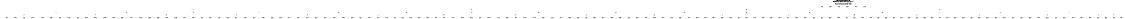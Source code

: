 # Network structure generated by ABC

digraph network {
size = "7.5,10";
center = true;
edge [dir = back];

{
  node [shape = plaintext];
  edge [style = invis];
  LevelTitle1 [label=""];
  LevelTitle2 [label=""];
  Level4 [label = ""];
  Level3 [label = ""];
  Level2 [label = ""];
  Level1 [label = ""];
  Level0 [label = ""];
  LevelTitle1 ->  LevelTitle2 ->  Level4 ->  Level3 ->  Level2 ->  Level1 ->  Level0;
}

{
  rank = same;
  LevelTitle1;
  title1 [shape=plaintext,
          fontsize=20,
          fontname = "Times-Roman",
          label="Network structure visualized by ABC\nBenchmark \"top\". Time was Wed Oct 16 16:07:34 2024. "
         ];
}

{
  rank = same;
  LevelTitle2;
  title2 [shape=plaintext,
          fontsize=18,
          fontname = "Times-Roman",
          label="The network contains 38 logic nodes and 0 latches.\n"
         ];
}

{
  rank = same;
  Level4;
  Node133 [label = "pv138_3_", shape = invtriangle, color = coral, fillcolor = coral];
  Node134 [label = "pv138_2_", shape = invtriangle, color = coral, fillcolor = coral];
  Node135 [label = "pv138_1_", shape = invtriangle, color = coral, fillcolor = coral];
  Node136 [label = "pv138_0_", shape = invtriangle, color = coral, fillcolor = coral];
  Node137 [label = "pv134_1_", shape = invtriangle, color = coral, fillcolor = coral];
  Node138 [label = "pv134_0_", shape = invtriangle, color = coral, fillcolor = coral];
}

{
  rank = same;
  Level3;
  Node140 [label = "140\n", shape = ellipse];
  Node149 [label = "149\n", shape = ellipse];
  Node158 [label = "158\n", shape = ellipse];
  Node167 [label = "167\n", shape = ellipse];
}

{
  rank = same;
  Level2;
  Node141 [label = "141\n", shape = ellipse];
  Node143 [label = "143\n", shape = ellipse];
  Node145 [label = "145\n", shape = ellipse];
  Node147 [label = "147\n", shape = ellipse];
  Node150 [label = "150\n", shape = ellipse];
  Node152 [label = "152\n", shape = ellipse];
  Node154 [label = "154\n", shape = ellipse];
  Node156 [label = "156\n", shape = ellipse];
  Node159 [label = "159\n", shape = ellipse];
  Node161 [label = "161\n", shape = ellipse];
  Node163 [label = "163\n", shape = ellipse];
  Node165 [label = "165\n", shape = ellipse];
  Node168 [label = "168\n", shape = ellipse];
  Node170 [label = "170\n", shape = ellipse];
  Node172 [label = "172\n", shape = ellipse];
  Node174 [label = "174\n", shape = ellipse];
}

{
  rank = same;
  Level1;
  Node142 [label = "142\n", shape = ellipse];
  Node144 [label = "144\n", shape = ellipse];
  Node146 [label = "146\n", shape = ellipse];
  Node148 [label = "148\n", shape = ellipse];
  Node151 [label = "151\n", shape = ellipse];
  Node153 [label = "153\n", shape = ellipse];
  Node155 [label = "155\n", shape = ellipse];
  Node157 [label = "157\n", shape = ellipse];
  Node160 [label = "160\n", shape = ellipse];
  Node162 [label = "162\n", shape = ellipse];
  Node164 [label = "164\n", shape = ellipse];
  Node166 [label = "166\n", shape = ellipse];
  Node169 [label = "169\n", shape = ellipse];
  Node171 [label = "171\n", shape = ellipse];
  Node173 [label = "173\n", shape = ellipse];
  Node175 [label = "175\n", shape = ellipse];
  Node176 [label = "176\n", shape = ellipse];
  Node177 [label = "177\n", shape = ellipse];
}

{
  rank = same;
  Level0;
  Node1 [label = "pv28_20_", shape = triangle, color = coral, fillcolor = coral];
  Node2 [label = "pv56_12_", shape = triangle, color = coral, fillcolor = coral];
  Node3 [label = "pv56_23_", shape = triangle, color = coral, fillcolor = coral];
  Node4 [label = "pv88_6_", shape = triangle, color = coral, fillcolor = coral];
  Node5 [label = "pv88_19_", shape = triangle, color = coral, fillcolor = coral];
  Node6 [label = "pv120_16_", shape = triangle, color = coral, fillcolor = coral];
  Node7 [label = "pv120_29_", shape = triangle, color = coral, fillcolor = coral];
  Node8 [label = "pv28_10_", shape = triangle, color = coral, fillcolor = coral];
  Node9 [label = "pv56_13_", shape = triangle, color = coral, fillcolor = coral];
  Node10 [label = "pv56_22_", shape = triangle, color = coral, fillcolor = coral];
  Node11 [label = "pv88_7_", shape = triangle, color = coral, fillcolor = coral];
  Node12 [label = "pv88_29_", shape = triangle, color = coral, fillcolor = coral];
  Node13 [label = "pv120_15_", shape = triangle, color = coral, fillcolor = coral];
  Node14 [label = "pv56_14_", shape = triangle, color = coral, fillcolor = coral];
  Node15 [label = "pv56_25_", shape = triangle, color = coral, fillcolor = coral];
  Node16 [label = "pv88_8_", shape = triangle, color = coral, fillcolor = coral];
  Node17 [label = "pv88_17_", shape = triangle, color = coral, fillcolor = coral];
  Node18 [label = "pv88_28_", shape = triangle, color = coral, fillcolor = coral];
  Node19 [label = "pv120_18_", shape = triangle, color = coral, fillcolor = coral];
  Node20 [label = "pv56_15_", shape = triangle, color = coral, fillcolor = coral];
  Node21 [label = "pv56_24_", shape = triangle, color = coral, fillcolor = coral];
  Node22 [label = "pv88_9_", shape = triangle, color = coral, fillcolor = coral];
  Node23 [label = "pv88_18_", shape = triangle, color = coral, fillcolor = coral];
  Node24 [label = "pv88_27_", shape = triangle, color = coral, fillcolor = coral];
  Node25 [label = "pv120_17_", shape = triangle, color = coral, fillcolor = coral];
  Node26 [label = "pv88_2_", shape = triangle, color = coral, fillcolor = coral];
  Node27 [label = "pv88_15_", shape = triangle, color = coral, fillcolor = coral];
  Node28 [label = "pv88_26_", shape = triangle, color = coral, fillcolor = coral];
  Node29 [label = "pv120_12_", shape = triangle, color = coral, fillcolor = coral];
  Node30 [label = "pv88_3_", shape = triangle, color = coral, fillcolor = coral];
  Node31 [label = "pv88_16_", shape = triangle, color = coral, fillcolor = coral];
  Node32 [label = "pv88_25_", shape = triangle, color = coral, fillcolor = coral];
  Node33 [label = "pv120_11_", shape = triangle, color = coral, fillcolor = coral];
  Node34 [label = "pv56_10_", shape = triangle, color = coral, fillcolor = coral];
  Node35 [label = "pv56_21_", shape = triangle, color = coral, fillcolor = coral];
  Node36 [label = "pv88_4_", shape = triangle, color = coral, fillcolor = coral];
  Node37 [label = "pv88_13_", shape = triangle, color = coral, fillcolor = coral];
  Node38 [label = "pv88_24_", shape = triangle, color = coral, fillcolor = coral];
  Node39 [label = "pv120_14_", shape = triangle, color = coral, fillcolor = coral];
  Node40 [label = "pv126_5_", shape = triangle, color = coral, fillcolor = coral];
  Node41 [label = "pv56_11_", shape = triangle, color = coral, fillcolor = coral];
  Node42 [label = "pv56_20_", shape = triangle, color = coral, fillcolor = coral];
  Node43 [label = "pv88_5_", shape = triangle, color = coral, fillcolor = coral];
  Node44 [label = "pv88_14_", shape = triangle, color = coral, fillcolor = coral];
  Node45 [label = "pv88_23_", shape = triangle, color = coral, fillcolor = coral];
  Node46 [label = "pv120_13_", shape = triangle, color = coral, fillcolor = coral];
  Node47 [label = "pv28_8_", shape = triangle, color = coral, fillcolor = coral];
  Node48 [label = "pv56_5_", shape = triangle, color = coral, fillcolor = coral];
  Node49 [label = "pv88_11_", shape = triangle, color = coral, fillcolor = coral];
  Node50 [label = "pv88_22_", shape = triangle, color = coral, fillcolor = coral];
  Node51 [label = "pv120_5_", shape = triangle, color = coral, fillcolor = coral];
  Node52 [label = "pv132_0_", shape = triangle, color = coral, fillcolor = coral];
  Node53 [label = "pv28_9_", shape = triangle, color = coral, fillcolor = coral];
  Node54 [label = "pv56_4_", shape = triangle, color = coral, fillcolor = coral];
  Node55 [label = "pv88_12_", shape = triangle, color = coral, fillcolor = coral];
  Node56 [label = "pv88_21_", shape = triangle, color = coral, fillcolor = coral];
  Node57 [label = "pv120_6_", shape = triangle, color = coral, fillcolor = coral];
  Node58 [label = "pv28_6_", shape = triangle, color = coral, fillcolor = coral];
  Node59 [label = "pv56_7_", shape = triangle, color = coral, fillcolor = coral];
  Node60 [label = "pv88_20_", shape = triangle, color = coral, fillcolor = coral];
  Node61 [label = "pv120_3_", shape = triangle, color = coral, fillcolor = coral];
  Node62 [label = "pv120_10_", shape = triangle, color = coral, fillcolor = coral];
  Node63 [label = "pv28_7_", shape = triangle, color = coral, fillcolor = coral];
  Node64 [label = "pv56_6_", shape = triangle, color = coral, fillcolor = coral];
  Node65 [label = "pv88_10_", shape = triangle, color = coral, fillcolor = coral];
  Node66 [label = "pv120_4_", shape = triangle, color = coral, fillcolor = coral];
  Node67 [label = "pv28_4_", shape = triangle, color = coral, fillcolor = coral];
  Node68 [label = "pv56_9_", shape = triangle, color = coral, fillcolor = coral];
  Node69 [label = "pv120_1_", shape = triangle, color = coral, fillcolor = coral];
  Node70 [label = "pv28_5_", shape = triangle, color = coral, fillcolor = coral];
  Node71 [label = "pv56_8_", shape = triangle, color = coral, fillcolor = coral];
  Node72 [label = "pv120_2_", shape = triangle, color = coral, fillcolor = coral];
  Node73 [label = "pv28_2_", shape = triangle, color = coral, fillcolor = coral];
  Node74 [label = "pv28_3_", shape = triangle, color = coral, fillcolor = coral];
  Node75 [label = "pv120_0_", shape = triangle, color = coral, fillcolor = coral];
  Node76 [label = "pv28_0_", shape = triangle, color = coral, fillcolor = coral];
  Node77 [label = "pv28_1_", shape = triangle, color = coral, fillcolor = coral];
  Node78 [label = "pv132_5_", shape = triangle, color = coral, fillcolor = coral];
  Node79 [label = "pv56_1_", shape = triangle, color = coral, fillcolor = coral];
  Node80 [label = "pv120_9_", shape = triangle, color = coral, fillcolor = coral];
  Node81 [label = "pv120_30_", shape = triangle, color = coral, fillcolor = coral];
  Node82 [label = "pv132_4_", shape = triangle, color = coral, fillcolor = coral];
  Node83 [label = "pv56_0_", shape = triangle, color = coral, fillcolor = coral];
  Node84 [label = "pv88_30_", shape = triangle, color = coral, fillcolor = coral];
  Node85 [label = "pv132_3_", shape = triangle, color = coral, fillcolor = coral];
  Node86 [label = "pv28_19_", shape = triangle, color = coral, fillcolor = coral];
  Node87 [label = "pv56_3_", shape = triangle, color = coral, fillcolor = coral];
  Node88 [label = "pv88_31_", shape = triangle, color = coral, fillcolor = coral];
  Node89 [label = "pv120_7_", shape = triangle, color = coral, fillcolor = coral];
  Node90 [label = "pv132_2_", shape = triangle, color = coral, fillcolor = coral];
  Node91 [label = "pv56_2_", shape = triangle, color = coral, fillcolor = coral];
  Node92 [label = "pv120_8_", shape = triangle, color = coral, fillcolor = coral];
  Node93 [label = "pv120_20_", shape = triangle, color = coral, fillcolor = coral];
  Node94 [label = "pv132_1_", shape = triangle, color = coral, fillcolor = coral];
  Node95 [label = "pv28_17_", shape = triangle, color = coral, fillcolor = coral];
  Node96 [label = "pv120_21_", shape = triangle, color = coral, fillcolor = coral];
  Node97 [label = "pv126_3_", shape = triangle, color = coral, fillcolor = coral];
  Node98 [label = "pv28_18_", shape = triangle, color = coral, fillcolor = coral];
  Node99 [label = "pv28_27_", shape = triangle, color = coral, fillcolor = coral];
  Node100 [label = "pv120_22_", shape = triangle, color = coral, fillcolor = coral];
  Node101 [label = "pv126_4_", shape = triangle, color = coral, fillcolor = coral];
  Node102 [label = "pv28_15_", shape = triangle, color = coral, fillcolor = coral];
  Node103 [label = "pv28_26_", shape = triangle, color = coral, fillcolor = coral];
  Node104 [label = "pv88_0_", shape = triangle, color = coral, fillcolor = coral];
  Node105 [label = "pv120_23_", shape = triangle, color = coral, fillcolor = coral];
  Node106 [label = "pv126_1_", shape = triangle, color = coral, fillcolor = coral];
  Node107 [label = "pv28_16_", shape = triangle, color = coral, fillcolor = coral];
  Node108 [label = "pv28_25_", shape = triangle, color = coral, fillcolor = coral];
  Node109 [label = "pv88_1_", shape = triangle, color = coral, fillcolor = coral];
  Node110 [label = "pv120_24_", shape = triangle, color = coral, fillcolor = coral];
  Node111 [label = "pv120_31_", shape = triangle, color = coral, fillcolor = coral];
  Node112 [label = "pv126_2_", shape = triangle, color = coral, fillcolor = coral];
  Node113 [label = "pv28_13_", shape = triangle, color = coral, fillcolor = coral];
  Node114 [label = "pv28_24_", shape = triangle, color = coral, fillcolor = coral];
  Node115 [label = "pv56_16_", shape = triangle, color = coral, fillcolor = coral];
  Node116 [label = "pv56_27_", shape = triangle, color = coral, fillcolor = coral];
  Node117 [label = "pv120_25_", shape = triangle, color = coral, fillcolor = coral];
  Node118 [label = "pv28_14_", shape = triangle, color = coral, fillcolor = coral];
  Node119 [label = "pv28_23_", shape = triangle, color = coral, fillcolor = coral];
  Node120 [label = "pv56_17_", shape = triangle, color = coral, fillcolor = coral];
  Node121 [label = "pv56_26_", shape = triangle, color = coral, fillcolor = coral];
  Node122 [label = "pv120_19_", shape = triangle, color = coral, fillcolor = coral];
  Node123 [label = "pv120_26_", shape = triangle, color = coral, fillcolor = coral];
  Node124 [label = "pv126_0_", shape = triangle, color = coral, fillcolor = coral];
  Node125 [label = "pv28_11_", shape = triangle, color = coral, fillcolor = coral];
  Node126 [label = "pv28_22_", shape = triangle, color = coral, fillcolor = coral];
  Node127 [label = "pv56_18_", shape = triangle, color = coral, fillcolor = coral];
  Node128 [label = "pv120_27_", shape = triangle, color = coral, fillcolor = coral];
  Node129 [label = "pv28_12_", shape = triangle, color = coral, fillcolor = coral];
  Node130 [label = "pv28_21_", shape = triangle, color = coral, fillcolor = coral];
  Node131 [label = "pv56_19_", shape = triangle, color = coral, fillcolor = coral];
  Node132 [label = "pv120_28_", shape = triangle, color = coral, fillcolor = coral];
}

title1 -> title2 [style = invis];
title2 -> Node133 [style = invis];
title2 -> Node134 [style = invis];
title2 -> Node135 [style = invis];
title2 -> Node136 [style = invis];
title2 -> Node137 [style = invis];
title2 -> Node138 [style = invis];
Node133 -> Node134 [style = invis];
Node134 -> Node135 [style = invis];
Node135 -> Node136 [style = invis];
Node136 -> Node137 [style = invis];
Node137 -> Node138 [style = invis];
Node133 -> Node140 [style = solid];
Node134 -> Node149 [style = solid];
Node135 -> Node158 [style = solid];
Node136 -> Node167 [style = solid];
Node137 -> Node176 [style = solid];
Node138 -> Node177 [style = solid];
Node140 -> Node141 [style = solid];
Node140 -> Node143 [style = solid];
Node140 -> Node145 [style = solid];
Node140 -> Node147 [style = solid];
Node141 -> Node142 [style = solid];
Node141 -> Node7 [style = solid];
Node141 -> Node12 [style = solid];
Node141 -> Node28 [style = solid];
Node141 -> Node123 [style = solid];
Node142 -> Node24 [style = solid];
Node142 -> Node94 [style = solid];
Node142 -> Node106 [style = solid];
Node142 -> Node128 [style = solid];
Node143 -> Node144 [style = solid];
Node143 -> Node38 [style = solid];
Node143 -> Node50 [style = solid];
Node143 -> Node100 [style = solid];
Node143 -> Node110 [style = solid];
Node144 -> Node18 [style = solid];
Node144 -> Node45 [style = solid];
Node144 -> Node105 [style = solid];
Node144 -> Node132 [style = solid];
Node145 -> Node146 [style = solid];
Node145 -> Node82 [style = solid];
Node145 -> Node90 [style = solid];
Node145 -> Node101 [style = solid];
Node145 -> Node112 [style = solid];
Node146 -> Node32 [style = solid];
Node146 -> Node85 [style = solid];
Node146 -> Node97 [style = solid];
Node146 -> Node117 [style = solid];
Node147 -> Node148 [style = solid];
Node147 -> Node52 [style = solid];
Node147 -> Node81 [style = solid];
Node147 -> Node84 [style = solid];
Node147 -> Node124 [style = solid];
Node148 -> Node40 [style = solid];
Node148 -> Node78 [style = solid];
Node148 -> Node88 [style = solid];
Node148 -> Node111 [style = solid];
Node149 -> Node150 [style = solid];
Node149 -> Node152 [style = solid];
Node149 -> Node154 [style = solid];
Node149 -> Node156 [style = solid];
Node150 -> Node151 [style = solid];
Node150 -> Node37 [style = solid];
Node150 -> Node46 [style = solid];
Node150 -> Node62 [style = solid];
Node150 -> Node65 [style = solid];
Node151 -> Node17 [style = solid];
Node151 -> Node25 [style = solid];
Node151 -> Node33 [style = solid];
Node151 -> Node49 [style = solid];
Node152 -> Node153 [style = solid];
Node152 -> Node4 [style = solid];
Node152 -> Node16 [style = solid];
Node152 -> Node57 [style = solid];
Node152 -> Node92 [style = solid];
Node153 -> Node11 [style = solid];
Node153 -> Node29 [style = solid];
Node153 -> Node55 [style = solid];
Node153 -> Node89 [style = solid];
Node154 -> Node155 [style = solid];
Node154 -> Node19 [style = solid];
Node154 -> Node23 [style = solid];
Node154 -> Node60 [style = solid];
Node154 -> Node93 [style = solid];
Node155 -> Node5 [style = solid];
Node155 -> Node22 [style = solid];
Node155 -> Node80 [style = solid];
Node155 -> Node122 [style = solid];
Node156 -> Node157 [style = solid];
Node156 -> Node6 [style = solid];
Node156 -> Node31 [style = solid];
Node156 -> Node39 [style = solid];
Node156 -> Node44 [style = solid];
Node157 -> Node13 [style = solid];
Node157 -> Node27 [style = solid];
Node157 -> Node56 [style = solid];
Node157 -> Node96 [style = solid];
Node158 -> Node159 [style = solid];
Node158 -> Node161 [style = solid];
Node158 -> Node163 [style = solid];
Node158 -> Node165 [style = solid];
Node159 -> Node160 [style = solid];
Node159 -> Node10 [style = solid];
Node159 -> Node15 [style = solid];
Node159 -> Node108 [style = solid];
Node159 -> Node126 [style = solid];
Node160 -> Node3 [style = solid];
Node160 -> Node69 [style = solid];
Node160 -> Node109 [style = solid];
Node160 -> Node119 [style = solid];
Node161 -> Node162 [style = solid];
Node161 -> Node1 [style = solid];
Node161 -> Node42 [style = solid];
Node161 -> Node98 [style = solid];
Node161 -> Node127 [style = solid];
Node162 -> Node21 [style = solid];
Node162 -> Node86 [style = solid];
Node162 -> Node114 [style = solid];
Node162 -> Node131 [style = solid];
Node163 -> Node164 [style = solid];
Node163 -> Node26 [style = solid];
Node163 -> Node36 [style = solid];
Node163 -> Node66 [style = solid];
Node163 -> Node72 [style = solid];
Node164 -> Node30 [style = solid];
Node164 -> Node35 [style = solid];
Node164 -> Node61 [style = solid];
Node164 -> Node130 [style = solid];
Node165 -> Node166 [style = solid];
Node165 -> Node75 [style = solid];
Node165 -> Node103 [style = solid];
Node165 -> Node104 [style = solid];
Node165 -> Node121 [style = solid];
Node166 -> Node43 [style = solid];
Node166 -> Node51 [style = solid];
Node166 -> Node99 [style = solid];
Node166 -> Node116 [style = solid];
Node167 -> Node168 [style = solid];
Node167 -> Node170 [style = solid];
Node167 -> Node172 [style = solid];
Node167 -> Node174 [style = solid];
Node168 -> Node169 [style = solid];
Node168 -> Node53 [style = solid];
Node168 -> Node58 [style = solid];
Node168 -> Node64 [style = solid];
Node168 -> Node68 [style = solid];
Node169 -> Node9 [style = solid];
Node169 -> Node59 [style = solid];
Node169 -> Node63 [style = solid];
Node169 -> Node113 [style = solid];
Node170 -> Node171 [style = solid];
Node170 -> Node54 [style = solid];
Node170 -> Node67 [style = solid];
Node170 -> Node73 [style = solid];
Node170 -> Node91 [style = solid];
Node171 -> Node47 [style = solid];
Node171 -> Node71 [style = solid];
Node171 -> Node74 [style = solid];
Node171 -> Node87 [style = solid];
Node172 -> Node173 [style = solid];
Node172 -> Node14 [style = solid];
Node172 -> Node107 [style = solid];
Node172 -> Node115 [style = solid];
Node172 -> Node118 [style = solid];
Node173 -> Node20 [style = solid];
Node173 -> Node48 [style = solid];
Node173 -> Node70 [style = solid];
Node173 -> Node102 [style = solid];
Node174 -> Node175 [style = solid];
Node174 -> Node2 [style = solid];
Node174 -> Node8 [style = solid];
Node174 -> Node34 [style = solid];
Node174 -> Node129 [style = solid];
Node175 -> Node41 [style = solid];
Node175 -> Node95 [style = solid];
Node175 -> Node120 [style = solid];
Node175 -> Node125 [style = solid];
Node176 -> Node77 [style = solid];
Node176 -> Node79 [style = solid];
Node177 -> Node76 [style = solid];
Node177 -> Node83 [style = solid];
}

